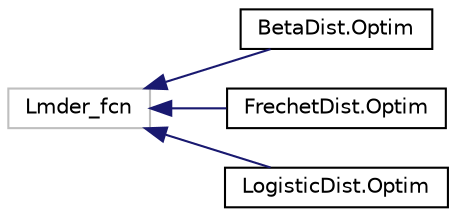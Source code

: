 digraph "Graphical Class Hierarchy"
{
 // INTERACTIVE_SVG=YES
  bgcolor="transparent";
  edge [fontname="Helvetica",fontsize="10",labelfontname="Helvetica",labelfontsize="10"];
  node [fontname="Helvetica",fontsize="10",shape=record];
  rankdir="LR";
  Node463 [label="Lmder_fcn",height=0.2,width=0.4,color="grey75"];
  Node463 -> Node0 [dir="back",color="midnightblue",fontsize="10",style="solid",fontname="Helvetica"];
  Node0 [label="BetaDist.Optim",height=0.2,width=0.4,color="black",URL="$d4/dac/classumontreal_1_1ssj_1_1probdist_1_1BetaDist_1_1Optim.html"];
  Node463 -> Node465 [dir="back",color="midnightblue",fontsize="10",style="solid",fontname="Helvetica"];
  Node465 [label="FrechetDist.Optim",height=0.2,width=0.4,color="black",URL="$dd/d61/classumontreal_1_1ssj_1_1probdist_1_1FrechetDist_1_1Optim.html"];
  Node463 -> Node466 [dir="back",color="midnightblue",fontsize="10",style="solid",fontname="Helvetica"];
  Node466 [label="LogisticDist.Optim",height=0.2,width=0.4,color="black",URL="$d0/d27/classumontreal_1_1ssj_1_1probdist_1_1LogisticDist_1_1Optim.html"];
}
